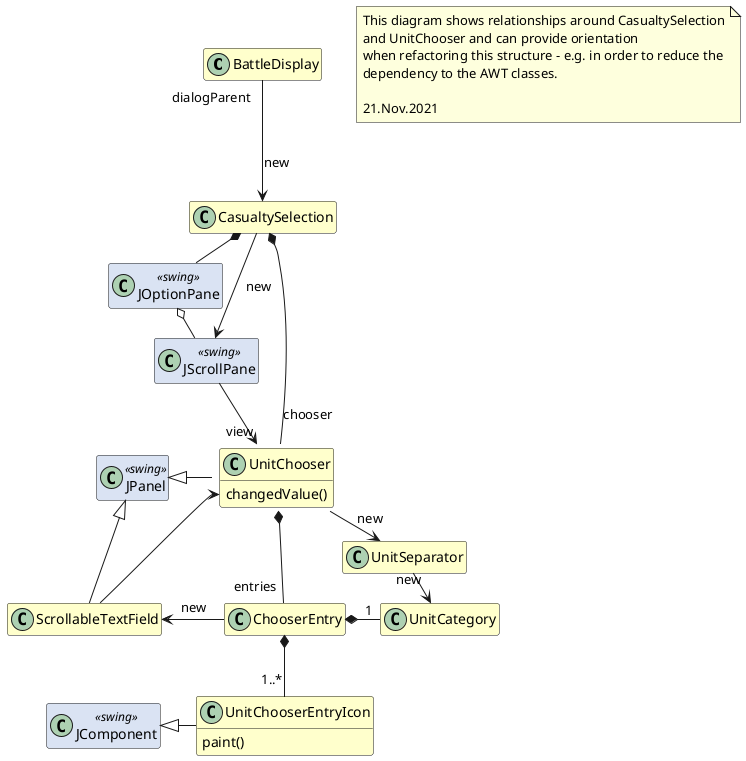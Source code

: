@startuml
'To be displayed in a development environment, this PlantUML file may require a plugin,
'e.g. https://plugins.jetbrains.com/plugin/7017-plantuml-integration
'See https://plantuml.com/de/running

'https://plantuml.com/class-diagram

hide empty members

class BattleDisplay

class CasualtySelection

class UnitChooser {
    changedValue()
}

class UnitSeparator

class UnitCategory

class ChooserEntry {
}

class UnitChooserEntryIcon {
    paint()
}

class ScrollableTextField

class JComponent <<swing>>
class JOptionPane <<swing>>
class JPanel <<swing>>
class JScrollPane <<swing>>

skinparam class {
    BackgroundColor #FFFFCC
    BackgroundColor<<swing>> #DAE3F3
}

BattleDisplay "dialogParent" --> CasualtySelection : new

CasualtySelection *-- "chooser\n" UnitChooser
CasualtySelection --> JScrollPane : new
CasualtySelection *- JOptionPane

JScrollPane --> "view" UnitChooser
JOptionPane o- JScrollPane

JPanel <|- UnitChooser
UnitChooser -> UnitSeparator : new
UnitSeparator -> UnitCategory : new

UnitChooser *-- "entries" ChooserEntry


ChooserEntry *-"1" UnitCategory
ChooserEntry *-- "1..*" UnitChooserEntryIcon
ScrollableTextField <- ChooserEntry : new
JPanel <|-- ScrollableTextField
UnitChooser::changedValue <-- ScrollableTextField

JComponent <|- UnitChooserEntryIcon


note as N1
    This diagram shows relationships around CasualtySelection
    and UnitChooser and can provide orientation
    when refactoring this structure - e.g. in order to reduce the
    dependency to the AWT classes.

    21.Nov.2021
end note
@enduml